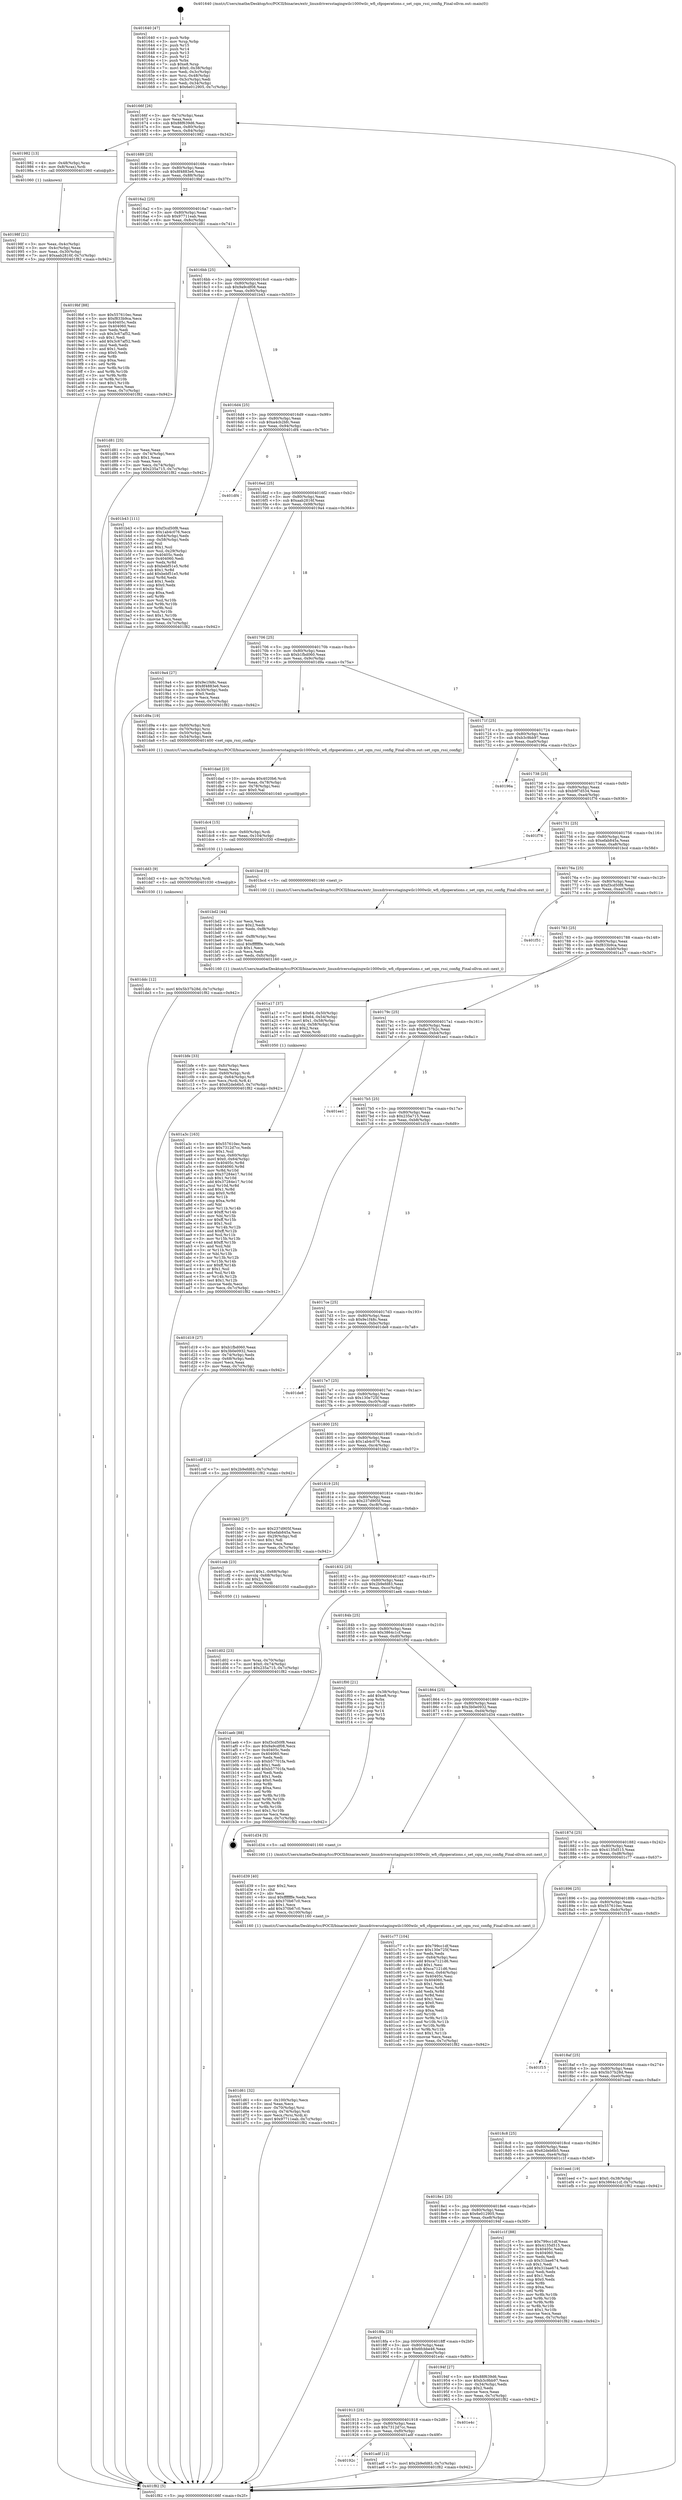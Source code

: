 digraph "0x401640" {
  label = "0x401640 (/mnt/c/Users/mathe/Desktop/tcc/POCII/binaries/extr_linuxdriversstagingwilc1000wilc_wfi_cfgoperations.c_set_cqm_rssi_config_Final-ollvm.out::main(0))"
  labelloc = "t"
  node[shape=record]

  Entry [label="",width=0.3,height=0.3,shape=circle,fillcolor=black,style=filled]
  "0x40166f" [label="{
     0x40166f [26]\l
     | [instrs]\l
     &nbsp;&nbsp;0x40166f \<+3\>: mov -0x7c(%rbp),%eax\l
     &nbsp;&nbsp;0x401672 \<+2\>: mov %eax,%ecx\l
     &nbsp;&nbsp;0x401674 \<+6\>: sub $0x88f639d6,%ecx\l
     &nbsp;&nbsp;0x40167a \<+3\>: mov %eax,-0x80(%rbp)\l
     &nbsp;&nbsp;0x40167d \<+6\>: mov %ecx,-0x84(%rbp)\l
     &nbsp;&nbsp;0x401683 \<+6\>: je 0000000000401982 \<main+0x342\>\l
  }"]
  "0x401982" [label="{
     0x401982 [13]\l
     | [instrs]\l
     &nbsp;&nbsp;0x401982 \<+4\>: mov -0x48(%rbp),%rax\l
     &nbsp;&nbsp;0x401986 \<+4\>: mov 0x8(%rax),%rdi\l
     &nbsp;&nbsp;0x40198a \<+5\>: call 0000000000401060 \<atoi@plt\>\l
     | [calls]\l
     &nbsp;&nbsp;0x401060 \{1\} (unknown)\l
  }"]
  "0x401689" [label="{
     0x401689 [25]\l
     | [instrs]\l
     &nbsp;&nbsp;0x401689 \<+5\>: jmp 000000000040168e \<main+0x4e\>\l
     &nbsp;&nbsp;0x40168e \<+3\>: mov -0x80(%rbp),%eax\l
     &nbsp;&nbsp;0x401691 \<+5\>: sub $0x8f4883e6,%eax\l
     &nbsp;&nbsp;0x401696 \<+6\>: mov %eax,-0x88(%rbp)\l
     &nbsp;&nbsp;0x40169c \<+6\>: je 00000000004019bf \<main+0x37f\>\l
  }"]
  Exit [label="",width=0.3,height=0.3,shape=circle,fillcolor=black,style=filled,peripheries=2]
  "0x4019bf" [label="{
     0x4019bf [88]\l
     | [instrs]\l
     &nbsp;&nbsp;0x4019bf \<+5\>: mov $0x557610ec,%eax\l
     &nbsp;&nbsp;0x4019c4 \<+5\>: mov $0xf833b9ca,%ecx\l
     &nbsp;&nbsp;0x4019c9 \<+7\>: mov 0x40405c,%edx\l
     &nbsp;&nbsp;0x4019d0 \<+7\>: mov 0x404060,%esi\l
     &nbsp;&nbsp;0x4019d7 \<+2\>: mov %edx,%edi\l
     &nbsp;&nbsp;0x4019d9 \<+6\>: sub $0x3c67af52,%edi\l
     &nbsp;&nbsp;0x4019df \<+3\>: sub $0x1,%edi\l
     &nbsp;&nbsp;0x4019e2 \<+6\>: add $0x3c67af52,%edi\l
     &nbsp;&nbsp;0x4019e8 \<+3\>: imul %edi,%edx\l
     &nbsp;&nbsp;0x4019eb \<+3\>: and $0x1,%edx\l
     &nbsp;&nbsp;0x4019ee \<+3\>: cmp $0x0,%edx\l
     &nbsp;&nbsp;0x4019f1 \<+4\>: sete %r8b\l
     &nbsp;&nbsp;0x4019f5 \<+3\>: cmp $0xa,%esi\l
     &nbsp;&nbsp;0x4019f8 \<+4\>: setl %r9b\l
     &nbsp;&nbsp;0x4019fc \<+3\>: mov %r8b,%r10b\l
     &nbsp;&nbsp;0x4019ff \<+3\>: and %r9b,%r10b\l
     &nbsp;&nbsp;0x401a02 \<+3\>: xor %r9b,%r8b\l
     &nbsp;&nbsp;0x401a05 \<+3\>: or %r8b,%r10b\l
     &nbsp;&nbsp;0x401a08 \<+4\>: test $0x1,%r10b\l
     &nbsp;&nbsp;0x401a0c \<+3\>: cmovne %ecx,%eax\l
     &nbsp;&nbsp;0x401a0f \<+3\>: mov %eax,-0x7c(%rbp)\l
     &nbsp;&nbsp;0x401a12 \<+5\>: jmp 0000000000401f82 \<main+0x942\>\l
  }"]
  "0x4016a2" [label="{
     0x4016a2 [25]\l
     | [instrs]\l
     &nbsp;&nbsp;0x4016a2 \<+5\>: jmp 00000000004016a7 \<main+0x67\>\l
     &nbsp;&nbsp;0x4016a7 \<+3\>: mov -0x80(%rbp),%eax\l
     &nbsp;&nbsp;0x4016aa \<+5\>: sub $0x97711eab,%eax\l
     &nbsp;&nbsp;0x4016af \<+6\>: mov %eax,-0x8c(%rbp)\l
     &nbsp;&nbsp;0x4016b5 \<+6\>: je 0000000000401d81 \<main+0x741\>\l
  }"]
  "0x401ddc" [label="{
     0x401ddc [12]\l
     | [instrs]\l
     &nbsp;&nbsp;0x401ddc \<+7\>: movl $0x5b37b28d,-0x7c(%rbp)\l
     &nbsp;&nbsp;0x401de3 \<+5\>: jmp 0000000000401f82 \<main+0x942\>\l
  }"]
  "0x401d81" [label="{
     0x401d81 [25]\l
     | [instrs]\l
     &nbsp;&nbsp;0x401d81 \<+2\>: xor %eax,%eax\l
     &nbsp;&nbsp;0x401d83 \<+3\>: mov -0x74(%rbp),%ecx\l
     &nbsp;&nbsp;0x401d86 \<+3\>: sub $0x1,%eax\l
     &nbsp;&nbsp;0x401d89 \<+2\>: sub %eax,%ecx\l
     &nbsp;&nbsp;0x401d8b \<+3\>: mov %ecx,-0x74(%rbp)\l
     &nbsp;&nbsp;0x401d8e \<+7\>: movl $0x235a715,-0x7c(%rbp)\l
     &nbsp;&nbsp;0x401d95 \<+5\>: jmp 0000000000401f82 \<main+0x942\>\l
  }"]
  "0x4016bb" [label="{
     0x4016bb [25]\l
     | [instrs]\l
     &nbsp;&nbsp;0x4016bb \<+5\>: jmp 00000000004016c0 \<main+0x80\>\l
     &nbsp;&nbsp;0x4016c0 \<+3\>: mov -0x80(%rbp),%eax\l
     &nbsp;&nbsp;0x4016c3 \<+5\>: sub $0x9a9cdf08,%eax\l
     &nbsp;&nbsp;0x4016c8 \<+6\>: mov %eax,-0x90(%rbp)\l
     &nbsp;&nbsp;0x4016ce \<+6\>: je 0000000000401b43 \<main+0x503\>\l
  }"]
  "0x401dd3" [label="{
     0x401dd3 [9]\l
     | [instrs]\l
     &nbsp;&nbsp;0x401dd3 \<+4\>: mov -0x70(%rbp),%rdi\l
     &nbsp;&nbsp;0x401dd7 \<+5\>: call 0000000000401030 \<free@plt\>\l
     | [calls]\l
     &nbsp;&nbsp;0x401030 \{1\} (unknown)\l
  }"]
  "0x401b43" [label="{
     0x401b43 [111]\l
     | [instrs]\l
     &nbsp;&nbsp;0x401b43 \<+5\>: mov $0xf3cd50f8,%eax\l
     &nbsp;&nbsp;0x401b48 \<+5\>: mov $0x1ab4c076,%ecx\l
     &nbsp;&nbsp;0x401b4d \<+3\>: mov -0x64(%rbp),%edx\l
     &nbsp;&nbsp;0x401b50 \<+3\>: cmp -0x58(%rbp),%edx\l
     &nbsp;&nbsp;0x401b53 \<+4\>: setl %sil\l
     &nbsp;&nbsp;0x401b57 \<+4\>: and $0x1,%sil\l
     &nbsp;&nbsp;0x401b5b \<+4\>: mov %sil,-0x29(%rbp)\l
     &nbsp;&nbsp;0x401b5f \<+7\>: mov 0x40405c,%edx\l
     &nbsp;&nbsp;0x401b66 \<+7\>: mov 0x404060,%edi\l
     &nbsp;&nbsp;0x401b6d \<+3\>: mov %edx,%r8d\l
     &nbsp;&nbsp;0x401b70 \<+7\>: sub $0xbebf51e5,%r8d\l
     &nbsp;&nbsp;0x401b77 \<+4\>: sub $0x1,%r8d\l
     &nbsp;&nbsp;0x401b7b \<+7\>: add $0xbebf51e5,%r8d\l
     &nbsp;&nbsp;0x401b82 \<+4\>: imul %r8d,%edx\l
     &nbsp;&nbsp;0x401b86 \<+3\>: and $0x1,%edx\l
     &nbsp;&nbsp;0x401b89 \<+3\>: cmp $0x0,%edx\l
     &nbsp;&nbsp;0x401b8c \<+4\>: sete %sil\l
     &nbsp;&nbsp;0x401b90 \<+3\>: cmp $0xa,%edi\l
     &nbsp;&nbsp;0x401b93 \<+4\>: setl %r9b\l
     &nbsp;&nbsp;0x401b97 \<+3\>: mov %sil,%r10b\l
     &nbsp;&nbsp;0x401b9a \<+3\>: and %r9b,%r10b\l
     &nbsp;&nbsp;0x401b9d \<+3\>: xor %r9b,%sil\l
     &nbsp;&nbsp;0x401ba0 \<+3\>: or %sil,%r10b\l
     &nbsp;&nbsp;0x401ba3 \<+4\>: test $0x1,%r10b\l
     &nbsp;&nbsp;0x401ba7 \<+3\>: cmovne %ecx,%eax\l
     &nbsp;&nbsp;0x401baa \<+3\>: mov %eax,-0x7c(%rbp)\l
     &nbsp;&nbsp;0x401bad \<+5\>: jmp 0000000000401f82 \<main+0x942\>\l
  }"]
  "0x4016d4" [label="{
     0x4016d4 [25]\l
     | [instrs]\l
     &nbsp;&nbsp;0x4016d4 \<+5\>: jmp 00000000004016d9 \<main+0x99\>\l
     &nbsp;&nbsp;0x4016d9 \<+3\>: mov -0x80(%rbp),%eax\l
     &nbsp;&nbsp;0x4016dc \<+5\>: sub $0xa4cb2bfc,%eax\l
     &nbsp;&nbsp;0x4016e1 \<+6\>: mov %eax,-0x94(%rbp)\l
     &nbsp;&nbsp;0x4016e7 \<+6\>: je 0000000000401df4 \<main+0x7b4\>\l
  }"]
  "0x401dc4" [label="{
     0x401dc4 [15]\l
     | [instrs]\l
     &nbsp;&nbsp;0x401dc4 \<+4\>: mov -0x60(%rbp),%rdi\l
     &nbsp;&nbsp;0x401dc8 \<+6\>: mov %eax,-0x104(%rbp)\l
     &nbsp;&nbsp;0x401dce \<+5\>: call 0000000000401030 \<free@plt\>\l
     | [calls]\l
     &nbsp;&nbsp;0x401030 \{1\} (unknown)\l
  }"]
  "0x401df4" [label="{
     0x401df4\l
  }", style=dashed]
  "0x4016ed" [label="{
     0x4016ed [25]\l
     | [instrs]\l
     &nbsp;&nbsp;0x4016ed \<+5\>: jmp 00000000004016f2 \<main+0xb2\>\l
     &nbsp;&nbsp;0x4016f2 \<+3\>: mov -0x80(%rbp),%eax\l
     &nbsp;&nbsp;0x4016f5 \<+5\>: sub $0xaab2816f,%eax\l
     &nbsp;&nbsp;0x4016fa \<+6\>: mov %eax,-0x98(%rbp)\l
     &nbsp;&nbsp;0x401700 \<+6\>: je 00000000004019a4 \<main+0x364\>\l
  }"]
  "0x401dad" [label="{
     0x401dad [23]\l
     | [instrs]\l
     &nbsp;&nbsp;0x401dad \<+10\>: movabs $0x4020b6,%rdi\l
     &nbsp;&nbsp;0x401db7 \<+3\>: mov %eax,-0x78(%rbp)\l
     &nbsp;&nbsp;0x401dba \<+3\>: mov -0x78(%rbp),%esi\l
     &nbsp;&nbsp;0x401dbd \<+2\>: mov $0x0,%al\l
     &nbsp;&nbsp;0x401dbf \<+5\>: call 0000000000401040 \<printf@plt\>\l
     | [calls]\l
     &nbsp;&nbsp;0x401040 \{1\} (unknown)\l
  }"]
  "0x4019a4" [label="{
     0x4019a4 [27]\l
     | [instrs]\l
     &nbsp;&nbsp;0x4019a4 \<+5\>: mov $0x9e1f48c,%eax\l
     &nbsp;&nbsp;0x4019a9 \<+5\>: mov $0x8f4883e6,%ecx\l
     &nbsp;&nbsp;0x4019ae \<+3\>: mov -0x30(%rbp),%edx\l
     &nbsp;&nbsp;0x4019b1 \<+3\>: cmp $0x0,%edx\l
     &nbsp;&nbsp;0x4019b4 \<+3\>: cmove %ecx,%eax\l
     &nbsp;&nbsp;0x4019b7 \<+3\>: mov %eax,-0x7c(%rbp)\l
     &nbsp;&nbsp;0x4019ba \<+5\>: jmp 0000000000401f82 \<main+0x942\>\l
  }"]
  "0x401706" [label="{
     0x401706 [25]\l
     | [instrs]\l
     &nbsp;&nbsp;0x401706 \<+5\>: jmp 000000000040170b \<main+0xcb\>\l
     &nbsp;&nbsp;0x40170b \<+3\>: mov -0x80(%rbp),%eax\l
     &nbsp;&nbsp;0x40170e \<+5\>: sub $0xb1fbd060,%eax\l
     &nbsp;&nbsp;0x401713 \<+6\>: mov %eax,-0x9c(%rbp)\l
     &nbsp;&nbsp;0x401719 \<+6\>: je 0000000000401d9a \<main+0x75a\>\l
  }"]
  "0x401d61" [label="{
     0x401d61 [32]\l
     | [instrs]\l
     &nbsp;&nbsp;0x401d61 \<+6\>: mov -0x100(%rbp),%ecx\l
     &nbsp;&nbsp;0x401d67 \<+3\>: imul %eax,%ecx\l
     &nbsp;&nbsp;0x401d6a \<+4\>: mov -0x70(%rbp),%rsi\l
     &nbsp;&nbsp;0x401d6e \<+4\>: movslq -0x74(%rbp),%rdi\l
     &nbsp;&nbsp;0x401d72 \<+3\>: mov %ecx,(%rsi,%rdi,4)\l
     &nbsp;&nbsp;0x401d75 \<+7\>: movl $0x97711eab,-0x7c(%rbp)\l
     &nbsp;&nbsp;0x401d7c \<+5\>: jmp 0000000000401f82 \<main+0x942\>\l
  }"]
  "0x401d9a" [label="{
     0x401d9a [19]\l
     | [instrs]\l
     &nbsp;&nbsp;0x401d9a \<+4\>: mov -0x60(%rbp),%rdi\l
     &nbsp;&nbsp;0x401d9e \<+4\>: mov -0x70(%rbp),%rsi\l
     &nbsp;&nbsp;0x401da2 \<+3\>: mov -0x50(%rbp),%edx\l
     &nbsp;&nbsp;0x401da5 \<+3\>: mov -0x54(%rbp),%ecx\l
     &nbsp;&nbsp;0x401da8 \<+5\>: call 0000000000401400 \<set_cqm_rssi_config\>\l
     | [calls]\l
     &nbsp;&nbsp;0x401400 \{1\} (/mnt/c/Users/mathe/Desktop/tcc/POCII/binaries/extr_linuxdriversstagingwilc1000wilc_wfi_cfgoperations.c_set_cqm_rssi_config_Final-ollvm.out::set_cqm_rssi_config)\l
  }"]
  "0x40171f" [label="{
     0x40171f [25]\l
     | [instrs]\l
     &nbsp;&nbsp;0x40171f \<+5\>: jmp 0000000000401724 \<main+0xe4\>\l
     &nbsp;&nbsp;0x401724 \<+3\>: mov -0x80(%rbp),%eax\l
     &nbsp;&nbsp;0x401727 \<+5\>: sub $0xb3c9bb97,%eax\l
     &nbsp;&nbsp;0x40172c \<+6\>: mov %eax,-0xa0(%rbp)\l
     &nbsp;&nbsp;0x401732 \<+6\>: je 000000000040196a \<main+0x32a\>\l
  }"]
  "0x401d39" [label="{
     0x401d39 [40]\l
     | [instrs]\l
     &nbsp;&nbsp;0x401d39 \<+5\>: mov $0x2,%ecx\l
     &nbsp;&nbsp;0x401d3e \<+1\>: cltd\l
     &nbsp;&nbsp;0x401d3f \<+2\>: idiv %ecx\l
     &nbsp;&nbsp;0x401d41 \<+6\>: imul $0xfffffffe,%edx,%ecx\l
     &nbsp;&nbsp;0x401d47 \<+6\>: sub $0x370b67c0,%ecx\l
     &nbsp;&nbsp;0x401d4d \<+3\>: add $0x1,%ecx\l
     &nbsp;&nbsp;0x401d50 \<+6\>: add $0x370b67c0,%ecx\l
     &nbsp;&nbsp;0x401d56 \<+6\>: mov %ecx,-0x100(%rbp)\l
     &nbsp;&nbsp;0x401d5c \<+5\>: call 0000000000401160 \<next_i\>\l
     | [calls]\l
     &nbsp;&nbsp;0x401160 \{1\} (/mnt/c/Users/mathe/Desktop/tcc/POCII/binaries/extr_linuxdriversstagingwilc1000wilc_wfi_cfgoperations.c_set_cqm_rssi_config_Final-ollvm.out::next_i)\l
  }"]
  "0x40196a" [label="{
     0x40196a\l
  }", style=dashed]
  "0x401738" [label="{
     0x401738 [25]\l
     | [instrs]\l
     &nbsp;&nbsp;0x401738 \<+5\>: jmp 000000000040173d \<main+0xfd\>\l
     &nbsp;&nbsp;0x40173d \<+3\>: mov -0x80(%rbp),%eax\l
     &nbsp;&nbsp;0x401740 \<+5\>: sub $0xb9f7d534,%eax\l
     &nbsp;&nbsp;0x401745 \<+6\>: mov %eax,-0xa4(%rbp)\l
     &nbsp;&nbsp;0x40174b \<+6\>: je 0000000000401f76 \<main+0x936\>\l
  }"]
  "0x401d02" [label="{
     0x401d02 [23]\l
     | [instrs]\l
     &nbsp;&nbsp;0x401d02 \<+4\>: mov %rax,-0x70(%rbp)\l
     &nbsp;&nbsp;0x401d06 \<+7\>: movl $0x0,-0x74(%rbp)\l
     &nbsp;&nbsp;0x401d0d \<+7\>: movl $0x235a715,-0x7c(%rbp)\l
     &nbsp;&nbsp;0x401d14 \<+5\>: jmp 0000000000401f82 \<main+0x942\>\l
  }"]
  "0x401f76" [label="{
     0x401f76\l
  }", style=dashed]
  "0x401751" [label="{
     0x401751 [25]\l
     | [instrs]\l
     &nbsp;&nbsp;0x401751 \<+5\>: jmp 0000000000401756 \<main+0x116\>\l
     &nbsp;&nbsp;0x401756 \<+3\>: mov -0x80(%rbp),%eax\l
     &nbsp;&nbsp;0x401759 \<+5\>: sub $0xefab845a,%eax\l
     &nbsp;&nbsp;0x40175e \<+6\>: mov %eax,-0xa8(%rbp)\l
     &nbsp;&nbsp;0x401764 \<+6\>: je 0000000000401bcd \<main+0x58d\>\l
  }"]
  "0x401bfe" [label="{
     0x401bfe [33]\l
     | [instrs]\l
     &nbsp;&nbsp;0x401bfe \<+6\>: mov -0xfc(%rbp),%ecx\l
     &nbsp;&nbsp;0x401c04 \<+3\>: imul %eax,%ecx\l
     &nbsp;&nbsp;0x401c07 \<+4\>: mov -0x60(%rbp),%rdi\l
     &nbsp;&nbsp;0x401c0b \<+4\>: movslq -0x64(%rbp),%r8\l
     &nbsp;&nbsp;0x401c0f \<+4\>: mov %ecx,(%rdi,%r8,4)\l
     &nbsp;&nbsp;0x401c13 \<+7\>: movl $0x62deb6b5,-0x7c(%rbp)\l
     &nbsp;&nbsp;0x401c1a \<+5\>: jmp 0000000000401f82 \<main+0x942\>\l
  }"]
  "0x401bcd" [label="{
     0x401bcd [5]\l
     | [instrs]\l
     &nbsp;&nbsp;0x401bcd \<+5\>: call 0000000000401160 \<next_i\>\l
     | [calls]\l
     &nbsp;&nbsp;0x401160 \{1\} (/mnt/c/Users/mathe/Desktop/tcc/POCII/binaries/extr_linuxdriversstagingwilc1000wilc_wfi_cfgoperations.c_set_cqm_rssi_config_Final-ollvm.out::next_i)\l
  }"]
  "0x40176a" [label="{
     0x40176a [25]\l
     | [instrs]\l
     &nbsp;&nbsp;0x40176a \<+5\>: jmp 000000000040176f \<main+0x12f\>\l
     &nbsp;&nbsp;0x40176f \<+3\>: mov -0x80(%rbp),%eax\l
     &nbsp;&nbsp;0x401772 \<+5\>: sub $0xf3cd50f8,%eax\l
     &nbsp;&nbsp;0x401777 \<+6\>: mov %eax,-0xac(%rbp)\l
     &nbsp;&nbsp;0x40177d \<+6\>: je 0000000000401f51 \<main+0x911\>\l
  }"]
  "0x401bd2" [label="{
     0x401bd2 [44]\l
     | [instrs]\l
     &nbsp;&nbsp;0x401bd2 \<+2\>: xor %ecx,%ecx\l
     &nbsp;&nbsp;0x401bd4 \<+5\>: mov $0x2,%edx\l
     &nbsp;&nbsp;0x401bd9 \<+6\>: mov %edx,-0xf8(%rbp)\l
     &nbsp;&nbsp;0x401bdf \<+1\>: cltd\l
     &nbsp;&nbsp;0x401be0 \<+6\>: mov -0xf8(%rbp),%esi\l
     &nbsp;&nbsp;0x401be6 \<+2\>: idiv %esi\l
     &nbsp;&nbsp;0x401be8 \<+6\>: imul $0xfffffffe,%edx,%edx\l
     &nbsp;&nbsp;0x401bee \<+3\>: sub $0x1,%ecx\l
     &nbsp;&nbsp;0x401bf1 \<+2\>: sub %ecx,%edx\l
     &nbsp;&nbsp;0x401bf3 \<+6\>: mov %edx,-0xfc(%rbp)\l
     &nbsp;&nbsp;0x401bf9 \<+5\>: call 0000000000401160 \<next_i\>\l
     | [calls]\l
     &nbsp;&nbsp;0x401160 \{1\} (/mnt/c/Users/mathe/Desktop/tcc/POCII/binaries/extr_linuxdriversstagingwilc1000wilc_wfi_cfgoperations.c_set_cqm_rssi_config_Final-ollvm.out::next_i)\l
  }"]
  "0x401f51" [label="{
     0x401f51\l
  }", style=dashed]
  "0x401783" [label="{
     0x401783 [25]\l
     | [instrs]\l
     &nbsp;&nbsp;0x401783 \<+5\>: jmp 0000000000401788 \<main+0x148\>\l
     &nbsp;&nbsp;0x401788 \<+3\>: mov -0x80(%rbp),%eax\l
     &nbsp;&nbsp;0x40178b \<+5\>: sub $0xf833b9ca,%eax\l
     &nbsp;&nbsp;0x401790 \<+6\>: mov %eax,-0xb0(%rbp)\l
     &nbsp;&nbsp;0x401796 \<+6\>: je 0000000000401a17 \<main+0x3d7\>\l
  }"]
  "0x40192c" [label="{
     0x40192c\l
  }", style=dashed]
  "0x401a17" [label="{
     0x401a17 [37]\l
     | [instrs]\l
     &nbsp;&nbsp;0x401a17 \<+7\>: movl $0x64,-0x50(%rbp)\l
     &nbsp;&nbsp;0x401a1e \<+7\>: movl $0x64,-0x54(%rbp)\l
     &nbsp;&nbsp;0x401a25 \<+7\>: movl $0x1,-0x58(%rbp)\l
     &nbsp;&nbsp;0x401a2c \<+4\>: movslq -0x58(%rbp),%rax\l
     &nbsp;&nbsp;0x401a30 \<+4\>: shl $0x2,%rax\l
     &nbsp;&nbsp;0x401a34 \<+3\>: mov %rax,%rdi\l
     &nbsp;&nbsp;0x401a37 \<+5\>: call 0000000000401050 \<malloc@plt\>\l
     | [calls]\l
     &nbsp;&nbsp;0x401050 \{1\} (unknown)\l
  }"]
  "0x40179c" [label="{
     0x40179c [25]\l
     | [instrs]\l
     &nbsp;&nbsp;0x40179c \<+5\>: jmp 00000000004017a1 \<main+0x161\>\l
     &nbsp;&nbsp;0x4017a1 \<+3\>: mov -0x80(%rbp),%eax\l
     &nbsp;&nbsp;0x4017a4 \<+5\>: sub $0xfac57b2c,%eax\l
     &nbsp;&nbsp;0x4017a9 \<+6\>: mov %eax,-0xb4(%rbp)\l
     &nbsp;&nbsp;0x4017af \<+6\>: je 0000000000401ee1 \<main+0x8a1\>\l
  }"]
  "0x401adf" [label="{
     0x401adf [12]\l
     | [instrs]\l
     &nbsp;&nbsp;0x401adf \<+7\>: movl $0x2b9efd83,-0x7c(%rbp)\l
     &nbsp;&nbsp;0x401ae6 \<+5\>: jmp 0000000000401f82 \<main+0x942\>\l
  }"]
  "0x401ee1" [label="{
     0x401ee1\l
  }", style=dashed]
  "0x4017b5" [label="{
     0x4017b5 [25]\l
     | [instrs]\l
     &nbsp;&nbsp;0x4017b5 \<+5\>: jmp 00000000004017ba \<main+0x17a\>\l
     &nbsp;&nbsp;0x4017ba \<+3\>: mov -0x80(%rbp),%eax\l
     &nbsp;&nbsp;0x4017bd \<+5\>: sub $0x235a715,%eax\l
     &nbsp;&nbsp;0x4017c2 \<+6\>: mov %eax,-0xb8(%rbp)\l
     &nbsp;&nbsp;0x4017c8 \<+6\>: je 0000000000401d19 \<main+0x6d9\>\l
  }"]
  "0x401913" [label="{
     0x401913 [25]\l
     | [instrs]\l
     &nbsp;&nbsp;0x401913 \<+5\>: jmp 0000000000401918 \<main+0x2d8\>\l
     &nbsp;&nbsp;0x401918 \<+3\>: mov -0x80(%rbp),%eax\l
     &nbsp;&nbsp;0x40191b \<+5\>: sub $0x7312d7cc,%eax\l
     &nbsp;&nbsp;0x401920 \<+6\>: mov %eax,-0xf0(%rbp)\l
     &nbsp;&nbsp;0x401926 \<+6\>: je 0000000000401adf \<main+0x49f\>\l
  }"]
  "0x401d19" [label="{
     0x401d19 [27]\l
     | [instrs]\l
     &nbsp;&nbsp;0x401d19 \<+5\>: mov $0xb1fbd060,%eax\l
     &nbsp;&nbsp;0x401d1e \<+5\>: mov $0x3b0e0932,%ecx\l
     &nbsp;&nbsp;0x401d23 \<+3\>: mov -0x74(%rbp),%edx\l
     &nbsp;&nbsp;0x401d26 \<+3\>: cmp -0x68(%rbp),%edx\l
     &nbsp;&nbsp;0x401d29 \<+3\>: cmovl %ecx,%eax\l
     &nbsp;&nbsp;0x401d2c \<+3\>: mov %eax,-0x7c(%rbp)\l
     &nbsp;&nbsp;0x401d2f \<+5\>: jmp 0000000000401f82 \<main+0x942\>\l
  }"]
  "0x4017ce" [label="{
     0x4017ce [25]\l
     | [instrs]\l
     &nbsp;&nbsp;0x4017ce \<+5\>: jmp 00000000004017d3 \<main+0x193\>\l
     &nbsp;&nbsp;0x4017d3 \<+3\>: mov -0x80(%rbp),%eax\l
     &nbsp;&nbsp;0x4017d6 \<+5\>: sub $0x9e1f48c,%eax\l
     &nbsp;&nbsp;0x4017db \<+6\>: mov %eax,-0xbc(%rbp)\l
     &nbsp;&nbsp;0x4017e1 \<+6\>: je 0000000000401de8 \<main+0x7a8\>\l
  }"]
  "0x401e4c" [label="{
     0x401e4c\l
  }", style=dashed]
  "0x401de8" [label="{
     0x401de8\l
  }", style=dashed]
  "0x4017e7" [label="{
     0x4017e7 [25]\l
     | [instrs]\l
     &nbsp;&nbsp;0x4017e7 \<+5\>: jmp 00000000004017ec \<main+0x1ac\>\l
     &nbsp;&nbsp;0x4017ec \<+3\>: mov -0x80(%rbp),%eax\l
     &nbsp;&nbsp;0x4017ef \<+5\>: sub $0x130e725f,%eax\l
     &nbsp;&nbsp;0x4017f4 \<+6\>: mov %eax,-0xc0(%rbp)\l
     &nbsp;&nbsp;0x4017fa \<+6\>: je 0000000000401cdf \<main+0x69f\>\l
  }"]
  "0x401a3c" [label="{
     0x401a3c [163]\l
     | [instrs]\l
     &nbsp;&nbsp;0x401a3c \<+5\>: mov $0x557610ec,%ecx\l
     &nbsp;&nbsp;0x401a41 \<+5\>: mov $0x7312d7cc,%edx\l
     &nbsp;&nbsp;0x401a46 \<+3\>: mov $0x1,%sil\l
     &nbsp;&nbsp;0x401a49 \<+4\>: mov %rax,-0x60(%rbp)\l
     &nbsp;&nbsp;0x401a4d \<+7\>: movl $0x0,-0x64(%rbp)\l
     &nbsp;&nbsp;0x401a54 \<+8\>: mov 0x40405c,%r8d\l
     &nbsp;&nbsp;0x401a5c \<+8\>: mov 0x404060,%r9d\l
     &nbsp;&nbsp;0x401a64 \<+3\>: mov %r8d,%r10d\l
     &nbsp;&nbsp;0x401a67 \<+7\>: sub $0x37284e17,%r10d\l
     &nbsp;&nbsp;0x401a6e \<+4\>: sub $0x1,%r10d\l
     &nbsp;&nbsp;0x401a72 \<+7\>: add $0x37284e17,%r10d\l
     &nbsp;&nbsp;0x401a79 \<+4\>: imul %r10d,%r8d\l
     &nbsp;&nbsp;0x401a7d \<+4\>: and $0x1,%r8d\l
     &nbsp;&nbsp;0x401a81 \<+4\>: cmp $0x0,%r8d\l
     &nbsp;&nbsp;0x401a85 \<+4\>: sete %r11b\l
     &nbsp;&nbsp;0x401a89 \<+4\>: cmp $0xa,%r9d\l
     &nbsp;&nbsp;0x401a8d \<+3\>: setl %bl\l
     &nbsp;&nbsp;0x401a90 \<+3\>: mov %r11b,%r14b\l
     &nbsp;&nbsp;0x401a93 \<+4\>: xor $0xff,%r14b\l
     &nbsp;&nbsp;0x401a97 \<+3\>: mov %bl,%r15b\l
     &nbsp;&nbsp;0x401a9a \<+4\>: xor $0xff,%r15b\l
     &nbsp;&nbsp;0x401a9e \<+4\>: xor $0x1,%sil\l
     &nbsp;&nbsp;0x401aa2 \<+3\>: mov %r14b,%r12b\l
     &nbsp;&nbsp;0x401aa5 \<+4\>: and $0xff,%r12b\l
     &nbsp;&nbsp;0x401aa9 \<+3\>: and %sil,%r11b\l
     &nbsp;&nbsp;0x401aac \<+3\>: mov %r15b,%r13b\l
     &nbsp;&nbsp;0x401aaf \<+4\>: and $0xff,%r13b\l
     &nbsp;&nbsp;0x401ab3 \<+3\>: and %sil,%bl\l
     &nbsp;&nbsp;0x401ab6 \<+3\>: or %r11b,%r12b\l
     &nbsp;&nbsp;0x401ab9 \<+3\>: or %bl,%r13b\l
     &nbsp;&nbsp;0x401abc \<+3\>: xor %r13b,%r12b\l
     &nbsp;&nbsp;0x401abf \<+3\>: or %r15b,%r14b\l
     &nbsp;&nbsp;0x401ac2 \<+4\>: xor $0xff,%r14b\l
     &nbsp;&nbsp;0x401ac6 \<+4\>: or $0x1,%sil\l
     &nbsp;&nbsp;0x401aca \<+3\>: and %sil,%r14b\l
     &nbsp;&nbsp;0x401acd \<+3\>: or %r14b,%r12b\l
     &nbsp;&nbsp;0x401ad0 \<+4\>: test $0x1,%r12b\l
     &nbsp;&nbsp;0x401ad4 \<+3\>: cmovne %edx,%ecx\l
     &nbsp;&nbsp;0x401ad7 \<+3\>: mov %ecx,-0x7c(%rbp)\l
     &nbsp;&nbsp;0x401ada \<+5\>: jmp 0000000000401f82 \<main+0x942\>\l
  }"]
  "0x401cdf" [label="{
     0x401cdf [12]\l
     | [instrs]\l
     &nbsp;&nbsp;0x401cdf \<+7\>: movl $0x2b9efd83,-0x7c(%rbp)\l
     &nbsp;&nbsp;0x401ce6 \<+5\>: jmp 0000000000401f82 \<main+0x942\>\l
  }"]
  "0x401800" [label="{
     0x401800 [25]\l
     | [instrs]\l
     &nbsp;&nbsp;0x401800 \<+5\>: jmp 0000000000401805 \<main+0x1c5\>\l
     &nbsp;&nbsp;0x401805 \<+3\>: mov -0x80(%rbp),%eax\l
     &nbsp;&nbsp;0x401808 \<+5\>: sub $0x1ab4c076,%eax\l
     &nbsp;&nbsp;0x40180d \<+6\>: mov %eax,-0xc4(%rbp)\l
     &nbsp;&nbsp;0x401813 \<+6\>: je 0000000000401bb2 \<main+0x572\>\l
  }"]
  "0x40198f" [label="{
     0x40198f [21]\l
     | [instrs]\l
     &nbsp;&nbsp;0x40198f \<+3\>: mov %eax,-0x4c(%rbp)\l
     &nbsp;&nbsp;0x401992 \<+3\>: mov -0x4c(%rbp),%eax\l
     &nbsp;&nbsp;0x401995 \<+3\>: mov %eax,-0x30(%rbp)\l
     &nbsp;&nbsp;0x401998 \<+7\>: movl $0xaab2816f,-0x7c(%rbp)\l
     &nbsp;&nbsp;0x40199f \<+5\>: jmp 0000000000401f82 \<main+0x942\>\l
  }"]
  "0x401bb2" [label="{
     0x401bb2 [27]\l
     | [instrs]\l
     &nbsp;&nbsp;0x401bb2 \<+5\>: mov $0x237d905f,%eax\l
     &nbsp;&nbsp;0x401bb7 \<+5\>: mov $0xefab845a,%ecx\l
     &nbsp;&nbsp;0x401bbc \<+3\>: mov -0x29(%rbp),%dl\l
     &nbsp;&nbsp;0x401bbf \<+3\>: test $0x1,%dl\l
     &nbsp;&nbsp;0x401bc2 \<+3\>: cmovne %ecx,%eax\l
     &nbsp;&nbsp;0x401bc5 \<+3\>: mov %eax,-0x7c(%rbp)\l
     &nbsp;&nbsp;0x401bc8 \<+5\>: jmp 0000000000401f82 \<main+0x942\>\l
  }"]
  "0x401819" [label="{
     0x401819 [25]\l
     | [instrs]\l
     &nbsp;&nbsp;0x401819 \<+5\>: jmp 000000000040181e \<main+0x1de\>\l
     &nbsp;&nbsp;0x40181e \<+3\>: mov -0x80(%rbp),%eax\l
     &nbsp;&nbsp;0x401821 \<+5\>: sub $0x237d905f,%eax\l
     &nbsp;&nbsp;0x401826 \<+6\>: mov %eax,-0xc8(%rbp)\l
     &nbsp;&nbsp;0x40182c \<+6\>: je 0000000000401ceb \<main+0x6ab\>\l
  }"]
  "0x401640" [label="{
     0x401640 [47]\l
     | [instrs]\l
     &nbsp;&nbsp;0x401640 \<+1\>: push %rbp\l
     &nbsp;&nbsp;0x401641 \<+3\>: mov %rsp,%rbp\l
     &nbsp;&nbsp;0x401644 \<+2\>: push %r15\l
     &nbsp;&nbsp;0x401646 \<+2\>: push %r14\l
     &nbsp;&nbsp;0x401648 \<+2\>: push %r13\l
     &nbsp;&nbsp;0x40164a \<+2\>: push %r12\l
     &nbsp;&nbsp;0x40164c \<+1\>: push %rbx\l
     &nbsp;&nbsp;0x40164d \<+7\>: sub $0xe8,%rsp\l
     &nbsp;&nbsp;0x401654 \<+7\>: movl $0x0,-0x38(%rbp)\l
     &nbsp;&nbsp;0x40165b \<+3\>: mov %edi,-0x3c(%rbp)\l
     &nbsp;&nbsp;0x40165e \<+4\>: mov %rsi,-0x48(%rbp)\l
     &nbsp;&nbsp;0x401662 \<+3\>: mov -0x3c(%rbp),%edi\l
     &nbsp;&nbsp;0x401665 \<+3\>: mov %edi,-0x34(%rbp)\l
     &nbsp;&nbsp;0x401668 \<+7\>: movl $0x6e012905,-0x7c(%rbp)\l
  }"]
  "0x401ceb" [label="{
     0x401ceb [23]\l
     | [instrs]\l
     &nbsp;&nbsp;0x401ceb \<+7\>: movl $0x1,-0x68(%rbp)\l
     &nbsp;&nbsp;0x401cf2 \<+4\>: movslq -0x68(%rbp),%rax\l
     &nbsp;&nbsp;0x401cf6 \<+4\>: shl $0x2,%rax\l
     &nbsp;&nbsp;0x401cfa \<+3\>: mov %rax,%rdi\l
     &nbsp;&nbsp;0x401cfd \<+5\>: call 0000000000401050 \<malloc@plt\>\l
     | [calls]\l
     &nbsp;&nbsp;0x401050 \{1\} (unknown)\l
  }"]
  "0x401832" [label="{
     0x401832 [25]\l
     | [instrs]\l
     &nbsp;&nbsp;0x401832 \<+5\>: jmp 0000000000401837 \<main+0x1f7\>\l
     &nbsp;&nbsp;0x401837 \<+3\>: mov -0x80(%rbp),%eax\l
     &nbsp;&nbsp;0x40183a \<+5\>: sub $0x2b9efd83,%eax\l
     &nbsp;&nbsp;0x40183f \<+6\>: mov %eax,-0xcc(%rbp)\l
     &nbsp;&nbsp;0x401845 \<+6\>: je 0000000000401aeb \<main+0x4ab\>\l
  }"]
  "0x401f82" [label="{
     0x401f82 [5]\l
     | [instrs]\l
     &nbsp;&nbsp;0x401f82 \<+5\>: jmp 000000000040166f \<main+0x2f\>\l
  }"]
  "0x401aeb" [label="{
     0x401aeb [88]\l
     | [instrs]\l
     &nbsp;&nbsp;0x401aeb \<+5\>: mov $0xf3cd50f8,%eax\l
     &nbsp;&nbsp;0x401af0 \<+5\>: mov $0x9a9cdf08,%ecx\l
     &nbsp;&nbsp;0x401af5 \<+7\>: mov 0x40405c,%edx\l
     &nbsp;&nbsp;0x401afc \<+7\>: mov 0x404060,%esi\l
     &nbsp;&nbsp;0x401b03 \<+2\>: mov %edx,%edi\l
     &nbsp;&nbsp;0x401b05 \<+6\>: sub $0xb57701fa,%edi\l
     &nbsp;&nbsp;0x401b0b \<+3\>: sub $0x1,%edi\l
     &nbsp;&nbsp;0x401b0e \<+6\>: add $0xb57701fa,%edi\l
     &nbsp;&nbsp;0x401b14 \<+3\>: imul %edi,%edx\l
     &nbsp;&nbsp;0x401b17 \<+3\>: and $0x1,%edx\l
     &nbsp;&nbsp;0x401b1a \<+3\>: cmp $0x0,%edx\l
     &nbsp;&nbsp;0x401b1d \<+4\>: sete %r8b\l
     &nbsp;&nbsp;0x401b21 \<+3\>: cmp $0xa,%esi\l
     &nbsp;&nbsp;0x401b24 \<+4\>: setl %r9b\l
     &nbsp;&nbsp;0x401b28 \<+3\>: mov %r8b,%r10b\l
     &nbsp;&nbsp;0x401b2b \<+3\>: and %r9b,%r10b\l
     &nbsp;&nbsp;0x401b2e \<+3\>: xor %r9b,%r8b\l
     &nbsp;&nbsp;0x401b31 \<+3\>: or %r8b,%r10b\l
     &nbsp;&nbsp;0x401b34 \<+4\>: test $0x1,%r10b\l
     &nbsp;&nbsp;0x401b38 \<+3\>: cmovne %ecx,%eax\l
     &nbsp;&nbsp;0x401b3b \<+3\>: mov %eax,-0x7c(%rbp)\l
     &nbsp;&nbsp;0x401b3e \<+5\>: jmp 0000000000401f82 \<main+0x942\>\l
  }"]
  "0x40184b" [label="{
     0x40184b [25]\l
     | [instrs]\l
     &nbsp;&nbsp;0x40184b \<+5\>: jmp 0000000000401850 \<main+0x210\>\l
     &nbsp;&nbsp;0x401850 \<+3\>: mov -0x80(%rbp),%eax\l
     &nbsp;&nbsp;0x401853 \<+5\>: sub $0x3864c1cf,%eax\l
     &nbsp;&nbsp;0x401858 \<+6\>: mov %eax,-0xd0(%rbp)\l
     &nbsp;&nbsp;0x40185e \<+6\>: je 0000000000401f00 \<main+0x8c0\>\l
  }"]
  "0x4018fa" [label="{
     0x4018fa [25]\l
     | [instrs]\l
     &nbsp;&nbsp;0x4018fa \<+5\>: jmp 00000000004018ff \<main+0x2bf\>\l
     &nbsp;&nbsp;0x4018ff \<+3\>: mov -0x80(%rbp),%eax\l
     &nbsp;&nbsp;0x401902 \<+5\>: sub $0x6fcbbe46,%eax\l
     &nbsp;&nbsp;0x401907 \<+6\>: mov %eax,-0xec(%rbp)\l
     &nbsp;&nbsp;0x40190d \<+6\>: je 0000000000401e4c \<main+0x80c\>\l
  }"]
  "0x401f00" [label="{
     0x401f00 [21]\l
     | [instrs]\l
     &nbsp;&nbsp;0x401f00 \<+3\>: mov -0x38(%rbp),%eax\l
     &nbsp;&nbsp;0x401f03 \<+7\>: add $0xe8,%rsp\l
     &nbsp;&nbsp;0x401f0a \<+1\>: pop %rbx\l
     &nbsp;&nbsp;0x401f0b \<+2\>: pop %r12\l
     &nbsp;&nbsp;0x401f0d \<+2\>: pop %r13\l
     &nbsp;&nbsp;0x401f0f \<+2\>: pop %r14\l
     &nbsp;&nbsp;0x401f11 \<+2\>: pop %r15\l
     &nbsp;&nbsp;0x401f13 \<+1\>: pop %rbp\l
     &nbsp;&nbsp;0x401f14 \<+1\>: ret\l
  }"]
  "0x401864" [label="{
     0x401864 [25]\l
     | [instrs]\l
     &nbsp;&nbsp;0x401864 \<+5\>: jmp 0000000000401869 \<main+0x229\>\l
     &nbsp;&nbsp;0x401869 \<+3\>: mov -0x80(%rbp),%eax\l
     &nbsp;&nbsp;0x40186c \<+5\>: sub $0x3b0e0932,%eax\l
     &nbsp;&nbsp;0x401871 \<+6\>: mov %eax,-0xd4(%rbp)\l
     &nbsp;&nbsp;0x401877 \<+6\>: je 0000000000401d34 \<main+0x6f4\>\l
  }"]
  "0x40194f" [label="{
     0x40194f [27]\l
     | [instrs]\l
     &nbsp;&nbsp;0x40194f \<+5\>: mov $0x88f639d6,%eax\l
     &nbsp;&nbsp;0x401954 \<+5\>: mov $0xb3c9bb97,%ecx\l
     &nbsp;&nbsp;0x401959 \<+3\>: mov -0x34(%rbp),%edx\l
     &nbsp;&nbsp;0x40195c \<+3\>: cmp $0x2,%edx\l
     &nbsp;&nbsp;0x40195f \<+3\>: cmovne %ecx,%eax\l
     &nbsp;&nbsp;0x401962 \<+3\>: mov %eax,-0x7c(%rbp)\l
     &nbsp;&nbsp;0x401965 \<+5\>: jmp 0000000000401f82 \<main+0x942\>\l
  }"]
  "0x401d34" [label="{
     0x401d34 [5]\l
     | [instrs]\l
     &nbsp;&nbsp;0x401d34 \<+5\>: call 0000000000401160 \<next_i\>\l
     | [calls]\l
     &nbsp;&nbsp;0x401160 \{1\} (/mnt/c/Users/mathe/Desktop/tcc/POCII/binaries/extr_linuxdriversstagingwilc1000wilc_wfi_cfgoperations.c_set_cqm_rssi_config_Final-ollvm.out::next_i)\l
  }"]
  "0x40187d" [label="{
     0x40187d [25]\l
     | [instrs]\l
     &nbsp;&nbsp;0x40187d \<+5\>: jmp 0000000000401882 \<main+0x242\>\l
     &nbsp;&nbsp;0x401882 \<+3\>: mov -0x80(%rbp),%eax\l
     &nbsp;&nbsp;0x401885 \<+5\>: sub $0x4135d515,%eax\l
     &nbsp;&nbsp;0x40188a \<+6\>: mov %eax,-0xd8(%rbp)\l
     &nbsp;&nbsp;0x401890 \<+6\>: je 0000000000401c77 \<main+0x637\>\l
  }"]
  "0x4018e1" [label="{
     0x4018e1 [25]\l
     | [instrs]\l
     &nbsp;&nbsp;0x4018e1 \<+5\>: jmp 00000000004018e6 \<main+0x2a6\>\l
     &nbsp;&nbsp;0x4018e6 \<+3\>: mov -0x80(%rbp),%eax\l
     &nbsp;&nbsp;0x4018e9 \<+5\>: sub $0x6e012905,%eax\l
     &nbsp;&nbsp;0x4018ee \<+6\>: mov %eax,-0xe8(%rbp)\l
     &nbsp;&nbsp;0x4018f4 \<+6\>: je 000000000040194f \<main+0x30f\>\l
  }"]
  "0x401c77" [label="{
     0x401c77 [104]\l
     | [instrs]\l
     &nbsp;&nbsp;0x401c77 \<+5\>: mov $0x799cc1df,%eax\l
     &nbsp;&nbsp;0x401c7c \<+5\>: mov $0x130e725f,%ecx\l
     &nbsp;&nbsp;0x401c81 \<+2\>: xor %edx,%edx\l
     &nbsp;&nbsp;0x401c83 \<+3\>: mov -0x64(%rbp),%esi\l
     &nbsp;&nbsp;0x401c86 \<+6\>: add $0xca7121d6,%esi\l
     &nbsp;&nbsp;0x401c8c \<+3\>: add $0x1,%esi\l
     &nbsp;&nbsp;0x401c8f \<+6\>: sub $0xca7121d6,%esi\l
     &nbsp;&nbsp;0x401c95 \<+3\>: mov %esi,-0x64(%rbp)\l
     &nbsp;&nbsp;0x401c98 \<+7\>: mov 0x40405c,%esi\l
     &nbsp;&nbsp;0x401c9f \<+7\>: mov 0x404060,%edi\l
     &nbsp;&nbsp;0x401ca6 \<+3\>: sub $0x1,%edx\l
     &nbsp;&nbsp;0x401ca9 \<+3\>: mov %esi,%r8d\l
     &nbsp;&nbsp;0x401cac \<+3\>: add %edx,%r8d\l
     &nbsp;&nbsp;0x401caf \<+4\>: imul %r8d,%esi\l
     &nbsp;&nbsp;0x401cb3 \<+3\>: and $0x1,%esi\l
     &nbsp;&nbsp;0x401cb6 \<+3\>: cmp $0x0,%esi\l
     &nbsp;&nbsp;0x401cb9 \<+4\>: sete %r9b\l
     &nbsp;&nbsp;0x401cbd \<+3\>: cmp $0xa,%edi\l
     &nbsp;&nbsp;0x401cc0 \<+4\>: setl %r10b\l
     &nbsp;&nbsp;0x401cc4 \<+3\>: mov %r9b,%r11b\l
     &nbsp;&nbsp;0x401cc7 \<+3\>: and %r10b,%r11b\l
     &nbsp;&nbsp;0x401cca \<+3\>: xor %r10b,%r9b\l
     &nbsp;&nbsp;0x401ccd \<+3\>: or %r9b,%r11b\l
     &nbsp;&nbsp;0x401cd0 \<+4\>: test $0x1,%r11b\l
     &nbsp;&nbsp;0x401cd4 \<+3\>: cmovne %ecx,%eax\l
     &nbsp;&nbsp;0x401cd7 \<+3\>: mov %eax,-0x7c(%rbp)\l
     &nbsp;&nbsp;0x401cda \<+5\>: jmp 0000000000401f82 \<main+0x942\>\l
  }"]
  "0x401896" [label="{
     0x401896 [25]\l
     | [instrs]\l
     &nbsp;&nbsp;0x401896 \<+5\>: jmp 000000000040189b \<main+0x25b\>\l
     &nbsp;&nbsp;0x40189b \<+3\>: mov -0x80(%rbp),%eax\l
     &nbsp;&nbsp;0x40189e \<+5\>: sub $0x557610ec,%eax\l
     &nbsp;&nbsp;0x4018a3 \<+6\>: mov %eax,-0xdc(%rbp)\l
     &nbsp;&nbsp;0x4018a9 \<+6\>: je 0000000000401f15 \<main+0x8d5\>\l
  }"]
  "0x401c1f" [label="{
     0x401c1f [88]\l
     | [instrs]\l
     &nbsp;&nbsp;0x401c1f \<+5\>: mov $0x799cc1df,%eax\l
     &nbsp;&nbsp;0x401c24 \<+5\>: mov $0x4135d515,%ecx\l
     &nbsp;&nbsp;0x401c29 \<+7\>: mov 0x40405c,%edx\l
     &nbsp;&nbsp;0x401c30 \<+7\>: mov 0x404060,%esi\l
     &nbsp;&nbsp;0x401c37 \<+2\>: mov %edx,%edi\l
     &nbsp;&nbsp;0x401c39 \<+6\>: sub $0x31bae674,%edi\l
     &nbsp;&nbsp;0x401c3f \<+3\>: sub $0x1,%edi\l
     &nbsp;&nbsp;0x401c42 \<+6\>: add $0x31bae674,%edi\l
     &nbsp;&nbsp;0x401c48 \<+3\>: imul %edi,%edx\l
     &nbsp;&nbsp;0x401c4b \<+3\>: and $0x1,%edx\l
     &nbsp;&nbsp;0x401c4e \<+3\>: cmp $0x0,%edx\l
     &nbsp;&nbsp;0x401c51 \<+4\>: sete %r8b\l
     &nbsp;&nbsp;0x401c55 \<+3\>: cmp $0xa,%esi\l
     &nbsp;&nbsp;0x401c58 \<+4\>: setl %r9b\l
     &nbsp;&nbsp;0x401c5c \<+3\>: mov %r8b,%r10b\l
     &nbsp;&nbsp;0x401c5f \<+3\>: and %r9b,%r10b\l
     &nbsp;&nbsp;0x401c62 \<+3\>: xor %r9b,%r8b\l
     &nbsp;&nbsp;0x401c65 \<+3\>: or %r8b,%r10b\l
     &nbsp;&nbsp;0x401c68 \<+4\>: test $0x1,%r10b\l
     &nbsp;&nbsp;0x401c6c \<+3\>: cmovne %ecx,%eax\l
     &nbsp;&nbsp;0x401c6f \<+3\>: mov %eax,-0x7c(%rbp)\l
     &nbsp;&nbsp;0x401c72 \<+5\>: jmp 0000000000401f82 \<main+0x942\>\l
  }"]
  "0x401f15" [label="{
     0x401f15\l
  }", style=dashed]
  "0x4018af" [label="{
     0x4018af [25]\l
     | [instrs]\l
     &nbsp;&nbsp;0x4018af \<+5\>: jmp 00000000004018b4 \<main+0x274\>\l
     &nbsp;&nbsp;0x4018b4 \<+3\>: mov -0x80(%rbp),%eax\l
     &nbsp;&nbsp;0x4018b7 \<+5\>: sub $0x5b37b28d,%eax\l
     &nbsp;&nbsp;0x4018bc \<+6\>: mov %eax,-0xe0(%rbp)\l
     &nbsp;&nbsp;0x4018c2 \<+6\>: je 0000000000401eed \<main+0x8ad\>\l
  }"]
  "0x4018c8" [label="{
     0x4018c8 [25]\l
     | [instrs]\l
     &nbsp;&nbsp;0x4018c8 \<+5\>: jmp 00000000004018cd \<main+0x28d\>\l
     &nbsp;&nbsp;0x4018cd \<+3\>: mov -0x80(%rbp),%eax\l
     &nbsp;&nbsp;0x4018d0 \<+5\>: sub $0x62deb6b5,%eax\l
     &nbsp;&nbsp;0x4018d5 \<+6\>: mov %eax,-0xe4(%rbp)\l
     &nbsp;&nbsp;0x4018db \<+6\>: je 0000000000401c1f \<main+0x5df\>\l
  }"]
  "0x401eed" [label="{
     0x401eed [19]\l
     | [instrs]\l
     &nbsp;&nbsp;0x401eed \<+7\>: movl $0x0,-0x38(%rbp)\l
     &nbsp;&nbsp;0x401ef4 \<+7\>: movl $0x3864c1cf,-0x7c(%rbp)\l
     &nbsp;&nbsp;0x401efb \<+5\>: jmp 0000000000401f82 \<main+0x942\>\l
  }"]
  Entry -> "0x401640" [label=" 1"]
  "0x40166f" -> "0x401982" [label=" 1"]
  "0x40166f" -> "0x401689" [label=" 23"]
  "0x401f00" -> Exit [label=" 1"]
  "0x401689" -> "0x4019bf" [label=" 1"]
  "0x401689" -> "0x4016a2" [label=" 22"]
  "0x401eed" -> "0x401f82" [label=" 1"]
  "0x4016a2" -> "0x401d81" [label=" 1"]
  "0x4016a2" -> "0x4016bb" [label=" 21"]
  "0x401ddc" -> "0x401f82" [label=" 1"]
  "0x4016bb" -> "0x401b43" [label=" 2"]
  "0x4016bb" -> "0x4016d4" [label=" 19"]
  "0x401dd3" -> "0x401ddc" [label=" 1"]
  "0x4016d4" -> "0x401df4" [label=" 0"]
  "0x4016d4" -> "0x4016ed" [label=" 19"]
  "0x401dc4" -> "0x401dd3" [label=" 1"]
  "0x4016ed" -> "0x4019a4" [label=" 1"]
  "0x4016ed" -> "0x401706" [label=" 18"]
  "0x401dad" -> "0x401dc4" [label=" 1"]
  "0x401706" -> "0x401d9a" [label=" 1"]
  "0x401706" -> "0x40171f" [label=" 17"]
  "0x401d9a" -> "0x401dad" [label=" 1"]
  "0x40171f" -> "0x40196a" [label=" 0"]
  "0x40171f" -> "0x401738" [label=" 17"]
  "0x401d81" -> "0x401f82" [label=" 1"]
  "0x401738" -> "0x401f76" [label=" 0"]
  "0x401738" -> "0x401751" [label=" 17"]
  "0x401d61" -> "0x401f82" [label=" 1"]
  "0x401751" -> "0x401bcd" [label=" 1"]
  "0x401751" -> "0x40176a" [label=" 16"]
  "0x401d39" -> "0x401d61" [label=" 1"]
  "0x40176a" -> "0x401f51" [label=" 0"]
  "0x40176a" -> "0x401783" [label=" 16"]
  "0x401d34" -> "0x401d39" [label=" 1"]
  "0x401783" -> "0x401a17" [label=" 1"]
  "0x401783" -> "0x40179c" [label=" 15"]
  "0x401d19" -> "0x401f82" [label=" 2"]
  "0x40179c" -> "0x401ee1" [label=" 0"]
  "0x40179c" -> "0x4017b5" [label=" 15"]
  "0x401d02" -> "0x401f82" [label=" 1"]
  "0x4017b5" -> "0x401d19" [label=" 2"]
  "0x4017b5" -> "0x4017ce" [label=" 13"]
  "0x401cdf" -> "0x401f82" [label=" 1"]
  "0x4017ce" -> "0x401de8" [label=" 0"]
  "0x4017ce" -> "0x4017e7" [label=" 13"]
  "0x401c77" -> "0x401f82" [label=" 1"]
  "0x4017e7" -> "0x401cdf" [label=" 1"]
  "0x4017e7" -> "0x401800" [label=" 12"]
  "0x401bfe" -> "0x401f82" [label=" 1"]
  "0x401800" -> "0x401bb2" [label=" 2"]
  "0x401800" -> "0x401819" [label=" 10"]
  "0x401bd2" -> "0x401bfe" [label=" 1"]
  "0x401819" -> "0x401ceb" [label=" 1"]
  "0x401819" -> "0x401832" [label=" 9"]
  "0x401bcd" -> "0x401bd2" [label=" 1"]
  "0x401832" -> "0x401aeb" [label=" 2"]
  "0x401832" -> "0x40184b" [label=" 7"]
  "0x401bb2" -> "0x401f82" [label=" 2"]
  "0x40184b" -> "0x401f00" [label=" 1"]
  "0x40184b" -> "0x401864" [label=" 6"]
  "0x401b43" -> "0x401f82" [label=" 2"]
  "0x401864" -> "0x401d34" [label=" 1"]
  "0x401864" -> "0x40187d" [label=" 5"]
  "0x401aeb" -> "0x401f82" [label=" 2"]
  "0x40187d" -> "0x401c77" [label=" 1"]
  "0x40187d" -> "0x401896" [label=" 4"]
  "0x401913" -> "0x40192c" [label=" 0"]
  "0x401896" -> "0x401f15" [label=" 0"]
  "0x401896" -> "0x4018af" [label=" 4"]
  "0x401913" -> "0x401adf" [label=" 1"]
  "0x4018af" -> "0x401eed" [label=" 1"]
  "0x4018af" -> "0x4018c8" [label=" 3"]
  "0x401ceb" -> "0x401d02" [label=" 1"]
  "0x4018c8" -> "0x401c1f" [label=" 1"]
  "0x4018c8" -> "0x4018e1" [label=" 2"]
  "0x401adf" -> "0x401f82" [label=" 1"]
  "0x4018e1" -> "0x40194f" [label=" 1"]
  "0x4018e1" -> "0x4018fa" [label=" 1"]
  "0x40194f" -> "0x401f82" [label=" 1"]
  "0x401640" -> "0x40166f" [label=" 1"]
  "0x401f82" -> "0x40166f" [label=" 23"]
  "0x401982" -> "0x40198f" [label=" 1"]
  "0x40198f" -> "0x401f82" [label=" 1"]
  "0x4019a4" -> "0x401f82" [label=" 1"]
  "0x4019bf" -> "0x401f82" [label=" 1"]
  "0x401a17" -> "0x401a3c" [label=" 1"]
  "0x401a3c" -> "0x401f82" [label=" 1"]
  "0x401c1f" -> "0x401f82" [label=" 1"]
  "0x4018fa" -> "0x401e4c" [label=" 0"]
  "0x4018fa" -> "0x401913" [label=" 1"]
}
